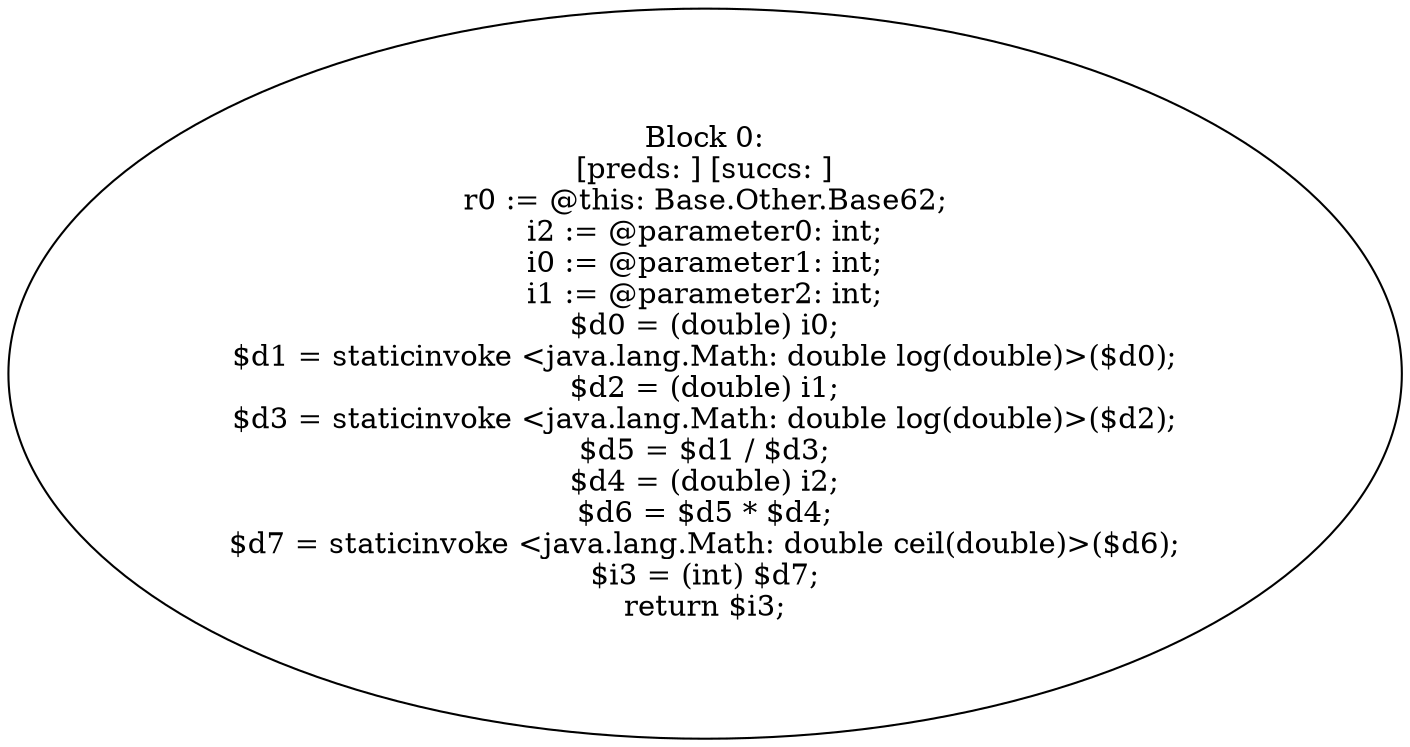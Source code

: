 digraph "unitGraph" {
    "Block 0:
[preds: ] [succs: ]
r0 := @this: Base.Other.Base62;
i2 := @parameter0: int;
i0 := @parameter1: int;
i1 := @parameter2: int;
$d0 = (double) i0;
$d1 = staticinvoke <java.lang.Math: double log(double)>($d0);
$d2 = (double) i1;
$d3 = staticinvoke <java.lang.Math: double log(double)>($d2);
$d5 = $d1 / $d3;
$d4 = (double) i2;
$d6 = $d5 * $d4;
$d7 = staticinvoke <java.lang.Math: double ceil(double)>($d6);
$i3 = (int) $d7;
return $i3;
"
}
